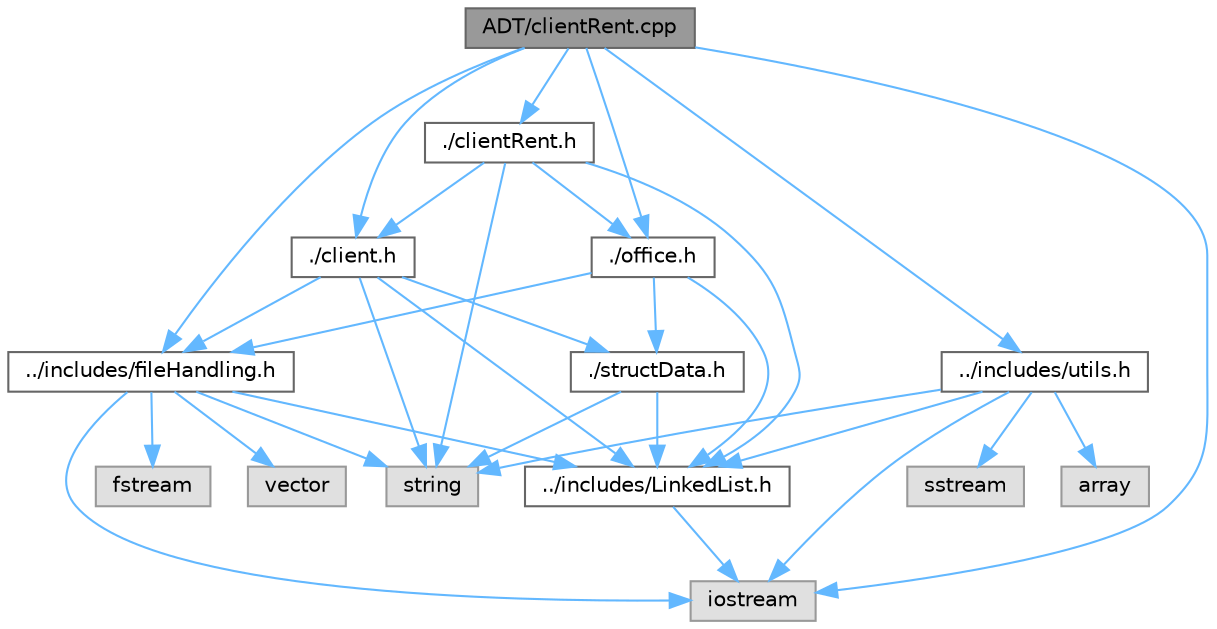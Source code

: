 digraph "ADT/clientRent.cpp"
{
 // LATEX_PDF_SIZE
  bgcolor="transparent";
  edge [fontname=Helvetica,fontsize=10,labelfontname=Helvetica,labelfontsize=10];
  node [fontname=Helvetica,fontsize=10,shape=box,height=0.2,width=0.4];
  Node1 [id="Node000001",label="ADT/clientRent.cpp",height=0.2,width=0.4,color="gray40", fillcolor="grey60", style="filled", fontcolor="black",tooltip=" "];
  Node1 -> Node2 [id="edge31_Node000001_Node000002",color="steelblue1",style="solid",tooltip=" "];
  Node2 [id="Node000002",label="./clientRent.h",height=0.2,width=0.4,color="grey40", fillcolor="white", style="filled",URL="$client_rent_8h.html",tooltip=" "];
  Node2 -> Node3 [id="edge32_Node000002_Node000003",color="steelblue1",style="solid",tooltip=" "];
  Node3 [id="Node000003",label="string",height=0.2,width=0.4,color="grey60", fillcolor="#E0E0E0", style="filled",tooltip=" "];
  Node2 -> Node4 [id="edge33_Node000002_Node000004",color="steelblue1",style="solid",tooltip=" "];
  Node4 [id="Node000004",label="../includes/LinkedList.h",height=0.2,width=0.4,color="grey40", fillcolor="white", style="filled",URL="$_linked_list_8h.html",tooltip=" "];
  Node4 -> Node5 [id="edge34_Node000004_Node000005",color="steelblue1",style="solid",tooltip=" "];
  Node5 [id="Node000005",label="iostream",height=0.2,width=0.4,color="grey60", fillcolor="#E0E0E0", style="filled",tooltip=" "];
  Node2 -> Node6 [id="edge35_Node000002_Node000006",color="steelblue1",style="solid",tooltip=" "];
  Node6 [id="Node000006",label="./client.h",height=0.2,width=0.4,color="grey40", fillcolor="white", style="filled",URL="$client_8h.html",tooltip=" "];
  Node6 -> Node3 [id="edge36_Node000006_Node000003",color="steelblue1",style="solid",tooltip=" "];
  Node6 -> Node4 [id="edge37_Node000006_Node000004",color="steelblue1",style="solid",tooltip=" "];
  Node6 -> Node7 [id="edge38_Node000006_Node000007",color="steelblue1",style="solid",tooltip=" "];
  Node7 [id="Node000007",label="../includes/fileHandling.h",height=0.2,width=0.4,color="grey40", fillcolor="white", style="filled",URL="$_file_handling_8h.html",tooltip=" "];
  Node7 -> Node8 [id="edge39_Node000007_Node000008",color="steelblue1",style="solid",tooltip=" "];
  Node8 [id="Node000008",label="fstream",height=0.2,width=0.4,color="grey60", fillcolor="#E0E0E0", style="filled",tooltip=" "];
  Node7 -> Node5 [id="edge40_Node000007_Node000005",color="steelblue1",style="solid",tooltip=" "];
  Node7 -> Node3 [id="edge41_Node000007_Node000003",color="steelblue1",style="solid",tooltip=" "];
  Node7 -> Node9 [id="edge42_Node000007_Node000009",color="steelblue1",style="solid",tooltip=" "];
  Node9 [id="Node000009",label="vector",height=0.2,width=0.4,color="grey60", fillcolor="#E0E0E0", style="filled",tooltip=" "];
  Node7 -> Node4 [id="edge43_Node000007_Node000004",color="steelblue1",style="solid",tooltip=" "];
  Node6 -> Node10 [id="edge44_Node000006_Node000010",color="steelblue1",style="solid",tooltip=" "];
  Node10 [id="Node000010",label="./structData.h",height=0.2,width=0.4,color="grey40", fillcolor="white", style="filled",URL="$struct_data_8h.html",tooltip=" "];
  Node10 -> Node3 [id="edge45_Node000010_Node000003",color="steelblue1",style="solid",tooltip=" "];
  Node10 -> Node4 [id="edge46_Node000010_Node000004",color="steelblue1",style="solid",tooltip=" "];
  Node2 -> Node11 [id="edge47_Node000002_Node000011",color="steelblue1",style="solid",tooltip=" "];
  Node11 [id="Node000011",label="./office.h",height=0.2,width=0.4,color="grey40", fillcolor="white", style="filled",URL="$office_8h.html",tooltip=" "];
  Node11 -> Node4 [id="edge48_Node000011_Node000004",color="steelblue1",style="solid",tooltip=" "];
  Node11 -> Node7 [id="edge49_Node000011_Node000007",color="steelblue1",style="solid",tooltip=" "];
  Node11 -> Node10 [id="edge50_Node000011_Node000010",color="steelblue1",style="solid",tooltip=" "];
  Node1 -> Node5 [id="edge51_Node000001_Node000005",color="steelblue1",style="solid",tooltip=" "];
  Node1 -> Node7 [id="edge52_Node000001_Node000007",color="steelblue1",style="solid",tooltip=" "];
  Node1 -> Node12 [id="edge53_Node000001_Node000012",color="steelblue1",style="solid",tooltip=" "];
  Node12 [id="Node000012",label="../includes/utils.h",height=0.2,width=0.4,color="grey40", fillcolor="white", style="filled",URL="$utils_8h.html",tooltip=" "];
  Node12 -> Node13 [id="edge54_Node000012_Node000013",color="steelblue1",style="solid",tooltip=" "];
  Node13 [id="Node000013",label="array",height=0.2,width=0.4,color="grey60", fillcolor="#E0E0E0", style="filled",tooltip=" "];
  Node12 -> Node5 [id="edge55_Node000012_Node000005",color="steelblue1",style="solid",tooltip=" "];
  Node12 -> Node14 [id="edge56_Node000012_Node000014",color="steelblue1",style="solid",tooltip=" "];
  Node14 [id="Node000014",label="sstream",height=0.2,width=0.4,color="grey60", fillcolor="#E0E0E0", style="filled",tooltip=" "];
  Node12 -> Node3 [id="edge57_Node000012_Node000003",color="steelblue1",style="solid",tooltip=" "];
  Node12 -> Node4 [id="edge58_Node000012_Node000004",color="steelblue1",style="solid",tooltip=" "];
  Node1 -> Node6 [id="edge59_Node000001_Node000006",color="steelblue1",style="solid",tooltip=" "];
  Node1 -> Node11 [id="edge60_Node000001_Node000011",color="steelblue1",style="solid",tooltip=" "];
}
